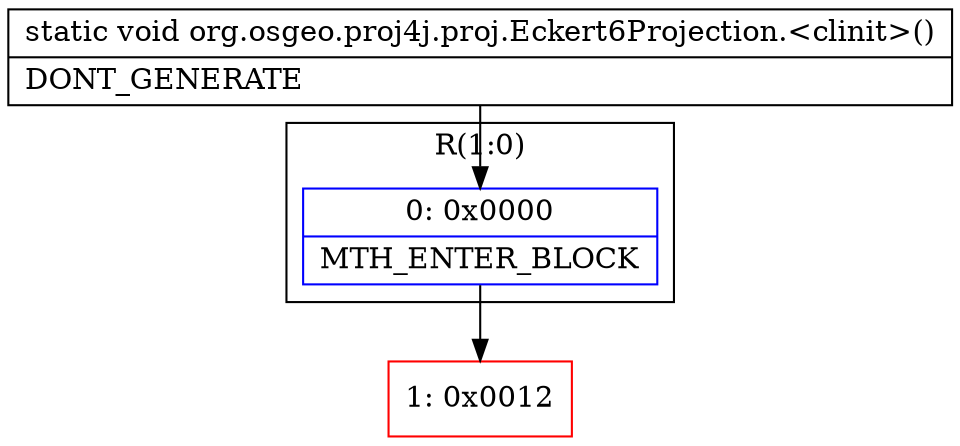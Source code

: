 digraph "CFG fororg.osgeo.proj4j.proj.Eckert6Projection.\<clinit\>()V" {
subgraph cluster_Region_1441948893 {
label = "R(1:0)";
node [shape=record,color=blue];
Node_0 [shape=record,label="{0\:\ 0x0000|MTH_ENTER_BLOCK\l}"];
}
Node_1 [shape=record,color=red,label="{1\:\ 0x0012}"];
MethodNode[shape=record,label="{static void org.osgeo.proj4j.proj.Eckert6Projection.\<clinit\>()  | DONT_GENERATE\l}"];
MethodNode -> Node_0;
Node_0 -> Node_1;
}

